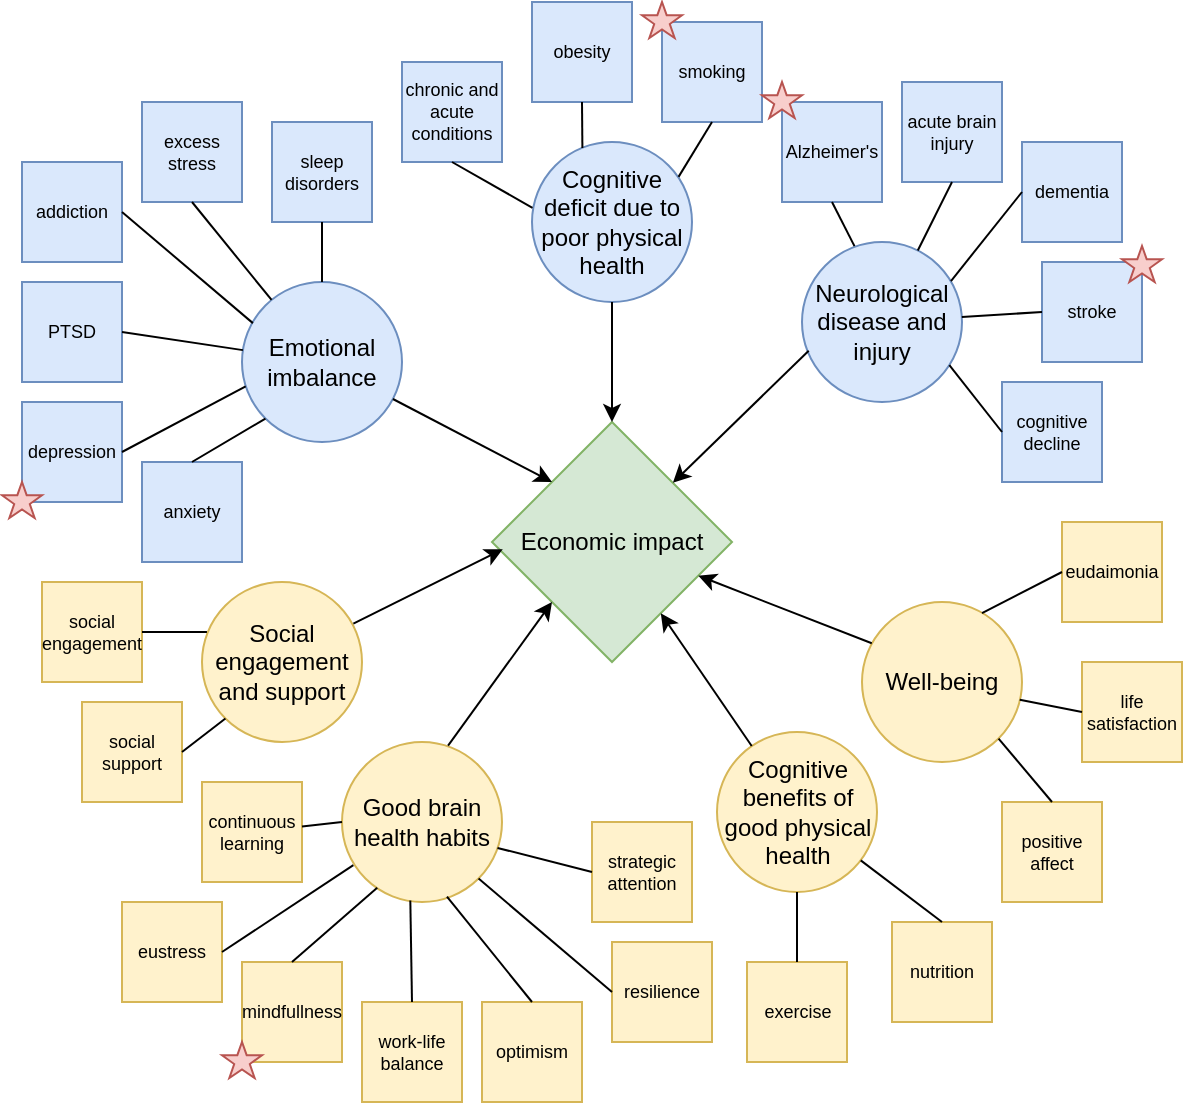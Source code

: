 <mxfile version="21.0.8" type="github">
  <diagram name="Page-1" id="kJNti4fZGHZfdIK_VgVA">
    <mxGraphModel dx="867" dy="560" grid="1" gridSize="10" guides="1" tooltips="1" connect="1" arrows="1" fold="1" page="1" pageScale="1" pageWidth="850" pageHeight="1100" math="0" shadow="0">
      <root>
        <mxCell id="0" />
        <mxCell id="1" parent="0" />
        <mxCell id="qr7iuRNXmF8RHVcq-CUx-1" value="Emotional imbalance" style="ellipse;whiteSpace=wrap;html=1;aspect=fixed;fillColor=#dae8fc;strokeColor=#6c8ebf;" parent="1" vertex="1">
          <mxGeometry x="245" y="340" width="80" height="80" as="geometry" />
        </mxCell>
        <mxCell id="qr7iuRNXmF8RHVcq-CUx-2" value="Neurological disease and injury" style="ellipse;whiteSpace=wrap;html=1;aspect=fixed;fillColor=#dae8fc;strokeColor=#6c8ebf;" parent="1" vertex="1">
          <mxGeometry x="525" y="320" width="80" height="80" as="geometry" />
        </mxCell>
        <mxCell id="qr7iuRNXmF8RHVcq-CUx-3" value="Cognitive deficit due to poor physical health" style="ellipse;whiteSpace=wrap;html=1;aspect=fixed;fillColor=#dae8fc;strokeColor=#6c8ebf;" parent="1" vertex="1">
          <mxGeometry x="390" y="270" width="80" height="80" as="geometry" />
        </mxCell>
        <mxCell id="qr7iuRNXmF8RHVcq-CUx-4" value="Well-being" style="ellipse;whiteSpace=wrap;html=1;aspect=fixed;fillColor=#fff2cc;strokeColor=#d6b656;" parent="1" vertex="1">
          <mxGeometry x="555" y="500" width="80" height="80" as="geometry" />
        </mxCell>
        <mxCell id="qr7iuRNXmF8RHVcq-CUx-5" value="Social engagement and support" style="ellipse;whiteSpace=wrap;html=1;aspect=fixed;fillColor=#fff2cc;strokeColor=#d6b656;" parent="1" vertex="1">
          <mxGeometry x="225" y="490" width="80" height="80" as="geometry" />
        </mxCell>
        <mxCell id="qr7iuRNXmF8RHVcq-CUx-6" value="Cognitive benefits of good physical health" style="ellipse;whiteSpace=wrap;html=1;aspect=fixed;fillColor=#fff2cc;strokeColor=#d6b656;" parent="1" vertex="1">
          <mxGeometry x="482.5" y="565" width="80" height="80" as="geometry" />
        </mxCell>
        <mxCell id="qr7iuRNXmF8RHVcq-CUx-7" value="Good brain health habits" style="ellipse;whiteSpace=wrap;html=1;aspect=fixed;fillColor=#fff2cc;strokeColor=#d6b656;" parent="1" vertex="1">
          <mxGeometry x="295" y="570" width="80" height="80" as="geometry" />
        </mxCell>
        <mxCell id="qr7iuRNXmF8RHVcq-CUx-11" value="dementia" style="whiteSpace=wrap;html=1;aspect=fixed;fontSize=9;fillColor=#dae8fc;strokeColor=#6c8ebf;" parent="1" vertex="1">
          <mxGeometry x="635" y="270" width="50" height="50" as="geometry" />
        </mxCell>
        <mxCell id="qr7iuRNXmF8RHVcq-CUx-12" value="cognitive decline" style="whiteSpace=wrap;html=1;aspect=fixed;fontSize=9;fillColor=#dae8fc;strokeColor=#6c8ebf;" parent="1" vertex="1">
          <mxGeometry x="625" y="390" width="50" height="50" as="geometry" />
        </mxCell>
        <mxCell id="qr7iuRNXmF8RHVcq-CUx-13" value="Alzheimer&#39;s" style="whiteSpace=wrap;html=1;aspect=fixed;fontSize=9;fillColor=#dae8fc;strokeColor=#6c8ebf;" parent="1" vertex="1">
          <mxGeometry x="515" y="250" width="50" height="50" as="geometry" />
        </mxCell>
        <mxCell id="qr7iuRNXmF8RHVcq-CUx-14" value="acute brain injury" style="whiteSpace=wrap;html=1;aspect=fixed;fontSize=9;direction=south;fillColor=#dae8fc;strokeColor=#6c8ebf;" parent="1" vertex="1">
          <mxGeometry x="575" y="240" width="50" height="50" as="geometry" />
        </mxCell>
        <mxCell id="qr7iuRNXmF8RHVcq-CUx-15" value="stroke" style="whiteSpace=wrap;html=1;aspect=fixed;fontSize=9;fillColor=#dae8fc;strokeColor=#6c8ebf;" parent="1" vertex="1">
          <mxGeometry x="645" y="330" width="50" height="50" as="geometry" />
        </mxCell>
        <mxCell id="qr7iuRNXmF8RHVcq-CUx-22" value="" style="endArrow=none;html=1;rounded=0;entryX=0.5;entryY=1;entryDx=0;entryDy=0;exitX=0.328;exitY=0.026;exitDx=0;exitDy=0;exitPerimeter=0;" parent="1" source="qr7iuRNXmF8RHVcq-CUx-2" target="qr7iuRNXmF8RHVcq-CUx-13" edge="1">
          <mxGeometry width="50" height="50" relative="1" as="geometry">
            <mxPoint x="565" y="130" as="sourcePoint" />
            <mxPoint x="420" y="290" as="targetPoint" />
          </mxGeometry>
        </mxCell>
        <mxCell id="qr7iuRNXmF8RHVcq-CUx-23" value="" style="endArrow=none;html=1;rounded=0;entryX=1;entryY=0.5;entryDx=0;entryDy=0;" parent="1" source="qr7iuRNXmF8RHVcq-CUx-2" target="qr7iuRNXmF8RHVcq-CUx-14" edge="1">
          <mxGeometry width="50" height="50" relative="1" as="geometry">
            <mxPoint x="624.78" y="143" as="sourcePoint" />
            <mxPoint x="624.78" y="110" as="targetPoint" />
          </mxGeometry>
        </mxCell>
        <mxCell id="qr7iuRNXmF8RHVcq-CUx-24" value="" style="endArrow=none;html=1;rounded=0;entryX=0;entryY=0.5;entryDx=0;entryDy=0;exitX=0.931;exitY=0.244;exitDx=0;exitDy=0;exitPerimeter=0;" parent="1" source="qr7iuRNXmF8RHVcq-CUx-2" target="qr7iuRNXmF8RHVcq-CUx-11" edge="1">
          <mxGeometry width="50" height="50" relative="1" as="geometry">
            <mxPoint x="590" y="160" as="sourcePoint" />
            <mxPoint x="585" y="120" as="targetPoint" />
          </mxGeometry>
        </mxCell>
        <mxCell id="qr7iuRNXmF8RHVcq-CUx-25" value="" style="endArrow=none;html=1;rounded=0;entryX=0;entryY=0.5;entryDx=0;entryDy=0;" parent="1" source="qr7iuRNXmF8RHVcq-CUx-2" target="qr7iuRNXmF8RHVcq-CUx-15" edge="1">
          <mxGeometry width="50" height="50" relative="1" as="geometry">
            <mxPoint x="590" y="180" as="sourcePoint" />
            <mxPoint x="595" y="130" as="targetPoint" />
          </mxGeometry>
        </mxCell>
        <mxCell id="qr7iuRNXmF8RHVcq-CUx-26" value="" style="endArrow=none;html=1;rounded=0;entryX=0;entryY=0.5;entryDx=0;entryDy=0;exitX=0.921;exitY=0.77;exitDx=0;exitDy=0;exitPerimeter=0;" parent="1" source="qr7iuRNXmF8RHVcq-CUx-2" target="qr7iuRNXmF8RHVcq-CUx-12" edge="1">
          <mxGeometry width="50" height="50" relative="1" as="geometry">
            <mxPoint x="605" y="173" as="sourcePoint" />
            <mxPoint x="605" y="140" as="targetPoint" />
          </mxGeometry>
        </mxCell>
        <mxCell id="qr7iuRNXmF8RHVcq-CUx-27" value="chronic and acute conditions" style="whiteSpace=wrap;html=1;aspect=fixed;fontSize=9;fillColor=#dae8fc;strokeColor=#6c8ebf;" parent="1" vertex="1">
          <mxGeometry x="325" y="230" width="50" height="50" as="geometry" />
        </mxCell>
        <mxCell id="qr7iuRNXmF8RHVcq-CUx-28" value="obesity" style="whiteSpace=wrap;html=1;aspect=fixed;fontSize=9;fillColor=#dae8fc;strokeColor=#6c8ebf;" parent="1" vertex="1">
          <mxGeometry x="390" y="200" width="50" height="50" as="geometry" />
        </mxCell>
        <mxCell id="qr7iuRNXmF8RHVcq-CUx-29" value="smoking" style="whiteSpace=wrap;html=1;aspect=fixed;fontSize=9;fillColor=#dae8fc;strokeColor=#6c8ebf;" parent="1" vertex="1">
          <mxGeometry x="455" y="210" width="50" height="50" as="geometry" />
        </mxCell>
        <mxCell id="qr7iuRNXmF8RHVcq-CUx-30" value="" style="endArrow=none;html=1;rounded=0;entryX=0.5;entryY=1;entryDx=0;entryDy=0;exitX=0.003;exitY=0.411;exitDx=0;exitDy=0;exitPerimeter=0;" parent="1" source="qr7iuRNXmF8RHVcq-CUx-3" target="qr7iuRNXmF8RHVcq-CUx-27" edge="1">
          <mxGeometry width="50" height="50" relative="1" as="geometry">
            <mxPoint x="574" y="143" as="sourcePoint" />
            <mxPoint x="575" y="110" as="targetPoint" />
          </mxGeometry>
        </mxCell>
        <mxCell id="qr7iuRNXmF8RHVcq-CUx-31" value="" style="endArrow=none;html=1;rounded=0;entryX=0.5;entryY=1;entryDx=0;entryDy=0;exitX=0.315;exitY=0.037;exitDx=0;exitDy=0;exitPerimeter=0;" parent="1" source="qr7iuRNXmF8RHVcq-CUx-3" target="qr7iuRNXmF8RHVcq-CUx-28" edge="1">
          <mxGeometry width="50" height="50" relative="1" as="geometry">
            <mxPoint x="410" y="60" as="sourcePoint" />
            <mxPoint x="585" y="120" as="targetPoint" />
          </mxGeometry>
        </mxCell>
        <mxCell id="qr7iuRNXmF8RHVcq-CUx-32" value="" style="endArrow=none;html=1;rounded=0;entryX=0.5;entryY=1;entryDx=0;entryDy=0;exitX=0.916;exitY=0.218;exitDx=0;exitDy=0;exitPerimeter=0;" parent="1" source="qr7iuRNXmF8RHVcq-CUx-3" target="qr7iuRNXmF8RHVcq-CUx-29" edge="1">
          <mxGeometry width="50" height="50" relative="1" as="geometry">
            <mxPoint x="430" y="100" as="sourcePoint" />
            <mxPoint x="430" y="70" as="targetPoint" />
          </mxGeometry>
        </mxCell>
        <mxCell id="qr7iuRNXmF8RHVcq-CUx-33" value="anxiety" style="whiteSpace=wrap;html=1;aspect=fixed;fontSize=9;fillColor=#dae8fc;strokeColor=#6c8ebf;" parent="1" vertex="1">
          <mxGeometry x="195" y="430" width="50" height="50" as="geometry" />
        </mxCell>
        <mxCell id="qr7iuRNXmF8RHVcq-CUx-34" value="depression" style="whiteSpace=wrap;html=1;aspect=fixed;fontSize=9;fillColor=#dae8fc;strokeColor=#6c8ebf;" parent="1" vertex="1">
          <mxGeometry x="135" y="400" width="50" height="50" as="geometry" />
        </mxCell>
        <mxCell id="qr7iuRNXmF8RHVcq-CUx-35" value="PTSD" style="whiteSpace=wrap;html=1;aspect=fixed;fontSize=9;fillColor=#dae8fc;strokeColor=#6c8ebf;" parent="1" vertex="1">
          <mxGeometry x="135" y="340" width="50" height="50" as="geometry" />
        </mxCell>
        <mxCell id="qr7iuRNXmF8RHVcq-CUx-36" value="excess stress" style="whiteSpace=wrap;html=1;aspect=fixed;fontSize=9;fillColor=#dae8fc;strokeColor=#6c8ebf;" parent="1" vertex="1">
          <mxGeometry x="195" y="250" width="50" height="50" as="geometry" />
        </mxCell>
        <mxCell id="qr7iuRNXmF8RHVcq-CUx-37" value="sleep disorders" style="whiteSpace=wrap;html=1;aspect=fixed;fontSize=9;fillColor=#dae8fc;strokeColor=#6c8ebf;" parent="1" vertex="1">
          <mxGeometry x="260" y="260" width="50" height="50" as="geometry" />
        </mxCell>
        <mxCell id="qr7iuRNXmF8RHVcq-CUx-38" value="addiction" style="whiteSpace=wrap;html=1;aspect=fixed;fontSize=9;fillColor=#dae8fc;strokeColor=#6c8ebf;" parent="1" vertex="1">
          <mxGeometry x="135" y="280" width="50" height="50" as="geometry" />
        </mxCell>
        <mxCell id="qr7iuRNXmF8RHVcq-CUx-39" value="" style="endArrow=none;html=1;rounded=0;entryX=0.5;entryY=1;entryDx=0;entryDy=0;exitX=0.5;exitY=0;exitDx=0;exitDy=0;" parent="1" source="qr7iuRNXmF8RHVcq-CUx-1" target="qr7iuRNXmF8RHVcq-CUx-37" edge="1">
          <mxGeometry width="50" height="50" relative="1" as="geometry">
            <mxPoint x="405" y="108" as="sourcePoint" />
            <mxPoint x="365" y="90" as="targetPoint" />
          </mxGeometry>
        </mxCell>
        <mxCell id="qr7iuRNXmF8RHVcq-CUx-40" value="" style="endArrow=none;html=1;rounded=0;entryX=0.5;entryY=1;entryDx=0;entryDy=0;" parent="1" source="qr7iuRNXmF8RHVcq-CUx-1" target="qr7iuRNXmF8RHVcq-CUx-36" edge="1">
          <mxGeometry width="50" height="50" relative="1" as="geometry">
            <mxPoint x="415" y="118" as="sourcePoint" />
            <mxPoint x="375" y="100" as="targetPoint" />
          </mxGeometry>
        </mxCell>
        <mxCell id="qr7iuRNXmF8RHVcq-CUx-41" value="" style="endArrow=none;html=1;rounded=0;entryX=1;entryY=0.5;entryDx=0;entryDy=0;exitX=0.068;exitY=0.257;exitDx=0;exitDy=0;exitPerimeter=0;" parent="1" source="qr7iuRNXmF8RHVcq-CUx-1" target="qr7iuRNXmF8RHVcq-CUx-38" edge="1">
          <mxGeometry width="50" height="50" relative="1" as="geometry">
            <mxPoint x="250" y="150" as="sourcePoint" />
            <mxPoint x="235" y="100" as="targetPoint" />
          </mxGeometry>
        </mxCell>
        <mxCell id="qr7iuRNXmF8RHVcq-CUx-42" value="" style="endArrow=none;html=1;rounded=0;entryX=1;entryY=0.5;entryDx=0;entryDy=0;" parent="1" source="qr7iuRNXmF8RHVcq-CUx-1" target="qr7iuRNXmF8RHVcq-CUx-35" edge="1">
          <mxGeometry width="50" height="50" relative="1" as="geometry">
            <mxPoint x="250" y="159" as="sourcePoint" />
            <mxPoint x="245" y="110" as="targetPoint" />
          </mxGeometry>
        </mxCell>
        <mxCell id="qr7iuRNXmF8RHVcq-CUx-43" value="" style="endArrow=none;html=1;rounded=0;entryX=1;entryY=0.5;entryDx=0;entryDy=0;exitX=0.023;exitY=0.652;exitDx=0;exitDy=0;exitPerimeter=0;" parent="1" source="qr7iuRNXmF8RHVcq-CUx-1" target="qr7iuRNXmF8RHVcq-CUx-34" edge="1">
          <mxGeometry width="50" height="50" relative="1" as="geometry">
            <mxPoint x="250" y="180" as="sourcePoint" />
            <mxPoint x="200" y="105" as="targetPoint" />
          </mxGeometry>
        </mxCell>
        <mxCell id="qr7iuRNXmF8RHVcq-CUx-44" value="" style="endArrow=none;html=1;rounded=0;entryX=0.5;entryY=0;entryDx=0;entryDy=0;exitX=0;exitY=1;exitDx=0;exitDy=0;" parent="1" source="qr7iuRNXmF8RHVcq-CUx-1" target="qr7iuRNXmF8RHVcq-CUx-33" edge="1">
          <mxGeometry width="50" height="50" relative="1" as="geometry">
            <mxPoint x="276" y="171" as="sourcePoint" />
            <mxPoint x="210" y="115" as="targetPoint" />
          </mxGeometry>
        </mxCell>
        <mxCell id="qr7iuRNXmF8RHVcq-CUx-45" value="Economic impact" style="rhombus;whiteSpace=wrap;html=1;fillColor=#d5e8d4;strokeColor=#82b366;" parent="1" vertex="1">
          <mxGeometry x="370" y="410" width="120" height="120" as="geometry" />
        </mxCell>
        <mxCell id="qr7iuRNXmF8RHVcq-CUx-46" value="social engagement" style="whiteSpace=wrap;html=1;aspect=fixed;fontSize=9;fillColor=#fff2cc;strokeColor=#d6b656;" parent="1" vertex="1">
          <mxGeometry x="145" y="490" width="50" height="50" as="geometry" />
        </mxCell>
        <mxCell id="qr7iuRNXmF8RHVcq-CUx-47" value="social support" style="whiteSpace=wrap;html=1;aspect=fixed;fontSize=9;fillColor=#fff2cc;strokeColor=#d6b656;" parent="1" vertex="1">
          <mxGeometry x="165" y="550" width="50" height="50" as="geometry" />
        </mxCell>
        <mxCell id="qr7iuRNXmF8RHVcq-CUx-48" value="exercise" style="whiteSpace=wrap;html=1;aspect=fixed;fontSize=9;fillColor=#fff2cc;strokeColor=#d6b656;" parent="1" vertex="1">
          <mxGeometry x="497.5" y="680" width="50" height="50" as="geometry" />
        </mxCell>
        <mxCell id="qr7iuRNXmF8RHVcq-CUx-49" value="nutrition" style="whiteSpace=wrap;html=1;aspect=fixed;fontSize=9;fillColor=#fff2cc;strokeColor=#d6b656;" parent="1" vertex="1">
          <mxGeometry x="570" y="660" width="50" height="50" as="geometry" />
        </mxCell>
        <mxCell id="qr7iuRNXmF8RHVcq-CUx-50" value="continuous learning" style="whiteSpace=wrap;html=1;aspect=fixed;fontSize=9;fillColor=#fff2cc;strokeColor=#d6b656;" parent="1" vertex="1">
          <mxGeometry x="225" y="590" width="50" height="50" as="geometry" />
        </mxCell>
        <mxCell id="qr7iuRNXmF8RHVcq-CUx-51" value="eustress" style="whiteSpace=wrap;html=1;aspect=fixed;fontSize=9;fillColor=#fff2cc;strokeColor=#d6b656;" parent="1" vertex="1">
          <mxGeometry x="185" y="650" width="50" height="50" as="geometry" />
        </mxCell>
        <mxCell id="qr7iuRNXmF8RHVcq-CUx-52" value="mindfullness" style="whiteSpace=wrap;html=1;aspect=fixed;fontSize=9;fillColor=#fff2cc;strokeColor=#d6b656;" parent="1" vertex="1">
          <mxGeometry x="245" y="680" width="50" height="50" as="geometry" />
        </mxCell>
        <mxCell id="qr7iuRNXmF8RHVcq-CUx-53" value="optimism" style="whiteSpace=wrap;html=1;aspect=fixed;fontSize=9;fillColor=#fff2cc;strokeColor=#d6b656;" parent="1" vertex="1">
          <mxGeometry x="365" y="700" width="50" height="50" as="geometry" />
        </mxCell>
        <mxCell id="qr7iuRNXmF8RHVcq-CUx-54" value="resilience" style="whiteSpace=wrap;html=1;aspect=fixed;fontSize=9;fillColor=#fff2cc;strokeColor=#d6b656;" parent="1" vertex="1">
          <mxGeometry x="430" y="670" width="50" height="50" as="geometry" />
        </mxCell>
        <mxCell id="qr7iuRNXmF8RHVcq-CUx-55" value="strategic attention" style="whiteSpace=wrap;html=1;aspect=fixed;fontSize=9;fillColor=#fff2cc;strokeColor=#d6b656;" parent="1" vertex="1">
          <mxGeometry x="420" y="610" width="50" height="50" as="geometry" />
        </mxCell>
        <mxCell id="qr7iuRNXmF8RHVcq-CUx-56" value="work-life balance" style="whiteSpace=wrap;html=1;aspect=fixed;fontSize=9;fillColor=#fff2cc;strokeColor=#d6b656;" parent="1" vertex="1">
          <mxGeometry x="305" y="700" width="50" height="50" as="geometry" />
        </mxCell>
        <mxCell id="qr7iuRNXmF8RHVcq-CUx-57" value="eudaimonia" style="whiteSpace=wrap;html=1;aspect=fixed;fontSize=9;fillColor=#fff2cc;strokeColor=#d6b656;" parent="1" vertex="1">
          <mxGeometry x="655" y="460" width="50" height="50" as="geometry" />
        </mxCell>
        <mxCell id="qr7iuRNXmF8RHVcq-CUx-58" value="life satisfaction" style="whiteSpace=wrap;html=1;aspect=fixed;fontSize=9;fillColor=#fff2cc;strokeColor=#d6b656;" parent="1" vertex="1">
          <mxGeometry x="665" y="530" width="50" height="50" as="geometry" />
        </mxCell>
        <mxCell id="qr7iuRNXmF8RHVcq-CUx-59" value="positive affect" style="whiteSpace=wrap;html=1;aspect=fixed;fontSize=9;fillColor=#fff2cc;strokeColor=#d6b656;" parent="1" vertex="1">
          <mxGeometry x="625" y="600" width="50" height="50" as="geometry" />
        </mxCell>
        <mxCell id="qr7iuRNXmF8RHVcq-CUx-60" value="" style="endArrow=none;html=1;rounded=0;entryX=1;entryY=0.5;entryDx=0;entryDy=0;exitX=0.031;exitY=0.313;exitDx=0;exitDy=0;exitPerimeter=0;" parent="1" source="qr7iuRNXmF8RHVcq-CUx-5" target="qr7iuRNXmF8RHVcq-CUx-46" edge="1">
          <mxGeometry width="50" height="50" relative="1" as="geometry">
            <mxPoint x="220" y="305" as="sourcePoint" />
            <mxPoint x="205" y="260" as="targetPoint" />
          </mxGeometry>
        </mxCell>
        <mxCell id="qr7iuRNXmF8RHVcq-CUx-61" value="" style="endArrow=none;html=1;rounded=0;entryX=1;entryY=0.5;entryDx=0;entryDy=0;exitX=0;exitY=1;exitDx=0;exitDy=0;" parent="1" source="qr7iuRNXmF8RHVcq-CUx-5" target="qr7iuRNXmF8RHVcq-CUx-47" edge="1">
          <mxGeometry width="50" height="50" relative="1" as="geometry">
            <mxPoint x="260" y="300" as="sourcePoint" />
            <mxPoint x="230" y="315" as="targetPoint" />
          </mxGeometry>
        </mxCell>
        <mxCell id="qr7iuRNXmF8RHVcq-CUx-62" value="" style="endArrow=none;html=1;rounded=0;entryX=0.5;entryY=0;entryDx=0;entryDy=0;exitX=0.5;exitY=1;exitDx=0;exitDy=0;" parent="1" source="qr7iuRNXmF8RHVcq-CUx-6" target="qr7iuRNXmF8RHVcq-CUx-48" edge="1">
          <mxGeometry width="50" height="50" relative="1" as="geometry">
            <mxPoint x="270" y="310" as="sourcePoint" />
            <mxPoint x="240" y="325" as="targetPoint" />
          </mxGeometry>
        </mxCell>
        <mxCell id="qr7iuRNXmF8RHVcq-CUx-63" value="" style="endArrow=none;html=1;rounded=0;entryX=0.5;entryY=0;entryDx=0;entryDy=0;" parent="1" source="qr7iuRNXmF8RHVcq-CUx-6" target="qr7iuRNXmF8RHVcq-CUx-49" edge="1">
          <mxGeometry width="50" height="50" relative="1" as="geometry">
            <mxPoint x="343" y="415" as="sourcePoint" />
            <mxPoint x="310" y="435" as="targetPoint" />
          </mxGeometry>
        </mxCell>
        <mxCell id="qr7iuRNXmF8RHVcq-CUx-64" value="" style="endArrow=none;html=1;rounded=0;exitX=0;exitY=0.5;exitDx=0;exitDy=0;" parent="1" source="qr7iuRNXmF8RHVcq-CUx-7" target="qr7iuRNXmF8RHVcq-CUx-50" edge="1">
          <mxGeometry width="50" height="50" relative="1" as="geometry">
            <mxPoint x="353" y="425" as="sourcePoint" />
            <mxPoint x="320" y="445" as="targetPoint" />
          </mxGeometry>
        </mxCell>
        <mxCell id="qr7iuRNXmF8RHVcq-CUx-65" value="" style="endArrow=none;html=1;rounded=0;entryX=1;entryY=0.5;entryDx=0;entryDy=0;exitX=0.071;exitY=0.77;exitDx=0;exitDy=0;exitPerimeter=0;" parent="1" source="qr7iuRNXmF8RHVcq-CUx-7" target="qr7iuRNXmF8RHVcq-CUx-51" edge="1">
          <mxGeometry width="50" height="50" relative="1" as="geometry">
            <mxPoint x="480" y="440" as="sourcePoint" />
            <mxPoint x="330" y="455" as="targetPoint" />
          </mxGeometry>
        </mxCell>
        <mxCell id="qr7iuRNXmF8RHVcq-CUx-66" value="" style="endArrow=none;html=1;rounded=0;entryX=0.5;entryY=0;entryDx=0;entryDy=0;exitX=0.22;exitY=0.911;exitDx=0;exitDy=0;exitPerimeter=0;" parent="1" source="qr7iuRNXmF8RHVcq-CUx-7" target="qr7iuRNXmF8RHVcq-CUx-52" edge="1">
          <mxGeometry width="50" height="50" relative="1" as="geometry">
            <mxPoint x="489" y="434" as="sourcePoint" />
            <mxPoint x="480" y="515" as="targetPoint" />
          </mxGeometry>
        </mxCell>
        <mxCell id="qr7iuRNXmF8RHVcq-CUx-67" value="" style="endArrow=none;html=1;rounded=0;entryX=0.5;entryY=0;entryDx=0;entryDy=0;exitX=0.427;exitY=0.99;exitDx=0;exitDy=0;exitPerimeter=0;" parent="1" source="qr7iuRNXmF8RHVcq-CUx-7" target="qr7iuRNXmF8RHVcq-CUx-56" edge="1">
          <mxGeometry width="50" height="50" relative="1" as="geometry">
            <mxPoint x="510" y="440" as="sourcePoint" />
            <mxPoint x="520" y="520" as="targetPoint" />
          </mxGeometry>
        </mxCell>
        <mxCell id="qr7iuRNXmF8RHVcq-CUx-68" value="" style="endArrow=none;html=1;rounded=0;entryX=0.5;entryY=0;entryDx=0;entryDy=0;exitX=0.656;exitY=0.967;exitDx=0;exitDy=0;exitPerimeter=0;" parent="1" source="qr7iuRNXmF8RHVcq-CUx-7" target="qr7iuRNXmF8RHVcq-CUx-53" edge="1">
          <mxGeometry width="50" height="50" relative="1" as="geometry">
            <mxPoint x="527" y="437" as="sourcePoint" />
            <mxPoint x="585" y="510" as="targetPoint" />
          </mxGeometry>
        </mxCell>
        <mxCell id="qr7iuRNXmF8RHVcq-CUx-69" value="" style="endArrow=none;html=1;rounded=0;entryX=0;entryY=0.5;entryDx=0;entryDy=0;exitX=1;exitY=1;exitDx=0;exitDy=0;" parent="1" source="qr7iuRNXmF8RHVcq-CUx-7" target="qr7iuRNXmF8RHVcq-CUx-54" edge="1">
          <mxGeometry width="50" height="50" relative="1" as="geometry">
            <mxPoint x="538" y="428" as="sourcePoint" />
            <mxPoint x="620" y="495" as="targetPoint" />
          </mxGeometry>
        </mxCell>
        <mxCell id="qr7iuRNXmF8RHVcq-CUx-70" value="" style="endArrow=none;html=1;rounded=0;entryX=0;entryY=0.5;entryDx=0;entryDy=0;exitX=0.972;exitY=0.662;exitDx=0;exitDy=0;exitPerimeter=0;" parent="1" source="qr7iuRNXmF8RHVcq-CUx-7" target="qr7iuRNXmF8RHVcq-CUx-55" edge="1">
          <mxGeometry width="50" height="50" relative="1" as="geometry">
            <mxPoint x="370" y="385" as="sourcePoint" />
            <mxPoint x="630" y="445" as="targetPoint" />
          </mxGeometry>
        </mxCell>
        <mxCell id="qr7iuRNXmF8RHVcq-CUx-71" value="" style="endArrow=none;html=1;rounded=0;entryX=0;entryY=0.5;entryDx=0;entryDy=0;exitX=0.75;exitY=0.069;exitDx=0;exitDy=0;exitPerimeter=0;" parent="1" source="qr7iuRNXmF8RHVcq-CUx-4" target="qr7iuRNXmF8RHVcq-CUx-57" edge="1">
          <mxGeometry width="50" height="50" relative="1" as="geometry">
            <mxPoint x="555" y="430" as="sourcePoint" />
            <mxPoint x="640" y="455" as="targetPoint" />
          </mxGeometry>
        </mxCell>
        <mxCell id="qr7iuRNXmF8RHVcq-CUx-72" value="" style="endArrow=none;html=1;rounded=0;entryX=0;entryY=0.5;entryDx=0;entryDy=0;exitX=0.986;exitY=0.611;exitDx=0;exitDy=0;exitPerimeter=0;" parent="1" source="qr7iuRNXmF8RHVcq-CUx-4" target="qr7iuRNXmF8RHVcq-CUx-58" edge="1">
          <mxGeometry width="50" height="50" relative="1" as="geometry">
            <mxPoint x="630" y="340" as="sourcePoint" />
            <mxPoint x="670" y="310" as="targetPoint" />
          </mxGeometry>
        </mxCell>
        <mxCell id="qr7iuRNXmF8RHVcq-CUx-73" value="" style="endArrow=none;html=1;rounded=0;exitX=1;exitY=1;exitDx=0;exitDy=0;entryX=0.5;entryY=0;entryDx=0;entryDy=0;" parent="1" source="qr7iuRNXmF8RHVcq-CUx-4" target="qr7iuRNXmF8RHVcq-CUx-59" edge="1">
          <mxGeometry width="50" height="50" relative="1" as="geometry">
            <mxPoint x="598" y="312" as="sourcePoint" />
            <mxPoint x="690" y="325" as="targetPoint" />
          </mxGeometry>
        </mxCell>
        <mxCell id="qr7iuRNXmF8RHVcq-CUx-76" value="" style="endArrow=classic;html=1;rounded=0;exitX=0.5;exitY=1;exitDx=0;exitDy=0;entryX=0.5;entryY=0;entryDx=0;entryDy=0;" parent="1" source="qr7iuRNXmF8RHVcq-CUx-3" target="qr7iuRNXmF8RHVcq-CUx-45" edge="1">
          <mxGeometry width="50" height="50" relative="1" as="geometry">
            <mxPoint x="400" y="260" as="sourcePoint" />
            <mxPoint x="450" y="210" as="targetPoint" />
          </mxGeometry>
        </mxCell>
        <mxCell id="qr7iuRNXmF8RHVcq-CUx-77" value="" style="endArrow=classic;html=1;rounded=0;exitX=0.042;exitY=0.68;exitDx=0;exitDy=0;exitPerimeter=0;" parent="1" source="qr7iuRNXmF8RHVcq-CUx-2" target="qr7iuRNXmF8RHVcq-CUx-45" edge="1">
          <mxGeometry width="50" height="50" relative="1" as="geometry">
            <mxPoint x="435" y="130" as="sourcePoint" />
            <mxPoint x="435" y="210" as="targetPoint" />
          </mxGeometry>
        </mxCell>
        <mxCell id="qr7iuRNXmF8RHVcq-CUx-78" value="" style="endArrow=classic;html=1;rounded=0;exitX=0.061;exitY=0.258;exitDx=0;exitDy=0;exitPerimeter=0;" parent="1" source="qr7iuRNXmF8RHVcq-CUx-4" target="qr7iuRNXmF8RHVcq-CUx-45" edge="1">
          <mxGeometry width="50" height="50" relative="1" as="geometry">
            <mxPoint x="563" y="174" as="sourcePoint" />
            <mxPoint x="469" y="244" as="targetPoint" />
          </mxGeometry>
        </mxCell>
        <mxCell id="qr7iuRNXmF8RHVcq-CUx-79" value="" style="endArrow=classic;html=1;rounded=0;entryX=0;entryY=1;entryDx=0;entryDy=0;exitX=0.663;exitY=0.023;exitDx=0;exitDy=0;exitPerimeter=0;" parent="1" source="qr7iuRNXmF8RHVcq-CUx-7" target="qr7iuRNXmF8RHVcq-CUx-45" edge="1">
          <mxGeometry width="50" height="50" relative="1" as="geometry">
            <mxPoint x="360" y="360" as="sourcePoint" />
            <mxPoint x="481" y="284" as="targetPoint" />
          </mxGeometry>
        </mxCell>
        <mxCell id="qr7iuRNXmF8RHVcq-CUx-80" value="" style="endArrow=classic;html=1;rounded=0;" parent="1" source="qr7iuRNXmF8RHVcq-CUx-6" target="qr7iuRNXmF8RHVcq-CUx-45" edge="1">
          <mxGeometry width="50" height="50" relative="1" as="geometry">
            <mxPoint x="510" y="420" as="sourcePoint" />
            <mxPoint x="455" y="308" as="targetPoint" />
          </mxGeometry>
        </mxCell>
        <mxCell id="qr7iuRNXmF8RHVcq-CUx-81" value="" style="endArrow=classic;html=1;rounded=0;entryX=0.045;entryY=0.53;entryDx=0;entryDy=0;entryPerimeter=0;exitX=0.946;exitY=0.26;exitDx=0;exitDy=0;exitPerimeter=0;" parent="1" source="qr7iuRNXmF8RHVcq-CUx-5" target="qr7iuRNXmF8RHVcq-CUx-45" edge="1">
          <mxGeometry width="50" height="50" relative="1" as="geometry">
            <mxPoint x="300" y="300" as="sourcePoint" />
            <mxPoint x="416" y="311" as="targetPoint" />
          </mxGeometry>
        </mxCell>
        <mxCell id="qr7iuRNXmF8RHVcq-CUx-82" value="" style="endArrow=classic;html=1;rounded=0;entryX=0;entryY=0;entryDx=0;entryDy=0;" parent="1" source="qr7iuRNXmF8RHVcq-CUx-1" target="qr7iuRNXmF8RHVcq-CUx-45" edge="1">
          <mxGeometry width="50" height="50" relative="1" as="geometry">
            <mxPoint x="306" y="311" as="sourcePoint" />
            <mxPoint x="380" y="274" as="targetPoint" />
          </mxGeometry>
        </mxCell>
        <mxCell id="tC7V-89haxeQrOxIM_ar-3" value="" style="verticalLabelPosition=bottom;verticalAlign=top;html=1;shape=mxgraph.basic.star;fillColor=#f8cecc;strokeColor=#b85450;" vertex="1" parent="1">
          <mxGeometry x="235" y="720" width="20" height="18" as="geometry" />
        </mxCell>
        <mxCell id="tC7V-89haxeQrOxIM_ar-4" value="" style="verticalLabelPosition=bottom;verticalAlign=top;html=1;shape=mxgraph.basic.star;fillColor=#f8cecc;strokeColor=#b85450;" vertex="1" parent="1">
          <mxGeometry x="125" y="440" width="20" height="18" as="geometry" />
        </mxCell>
        <mxCell id="tC7V-89haxeQrOxIM_ar-5" value="" style="verticalLabelPosition=bottom;verticalAlign=top;html=1;shape=mxgraph.basic.star;fillColor=#f8cecc;strokeColor=#b85450;" vertex="1" parent="1">
          <mxGeometry x="445" y="200" width="20" height="18" as="geometry" />
        </mxCell>
        <mxCell id="tC7V-89haxeQrOxIM_ar-6" value="" style="verticalLabelPosition=bottom;verticalAlign=top;html=1;shape=mxgraph.basic.star;fillColor=#f8cecc;strokeColor=#b85450;" vertex="1" parent="1">
          <mxGeometry x="505" y="240" width="20" height="18" as="geometry" />
        </mxCell>
        <mxCell id="tC7V-89haxeQrOxIM_ar-7" value="" style="verticalLabelPosition=bottom;verticalAlign=top;html=1;shape=mxgraph.basic.star;fillColor=#f8cecc;strokeColor=#b85450;" vertex="1" parent="1">
          <mxGeometry x="685" y="322" width="20" height="18" as="geometry" />
        </mxCell>
      </root>
    </mxGraphModel>
  </diagram>
</mxfile>
